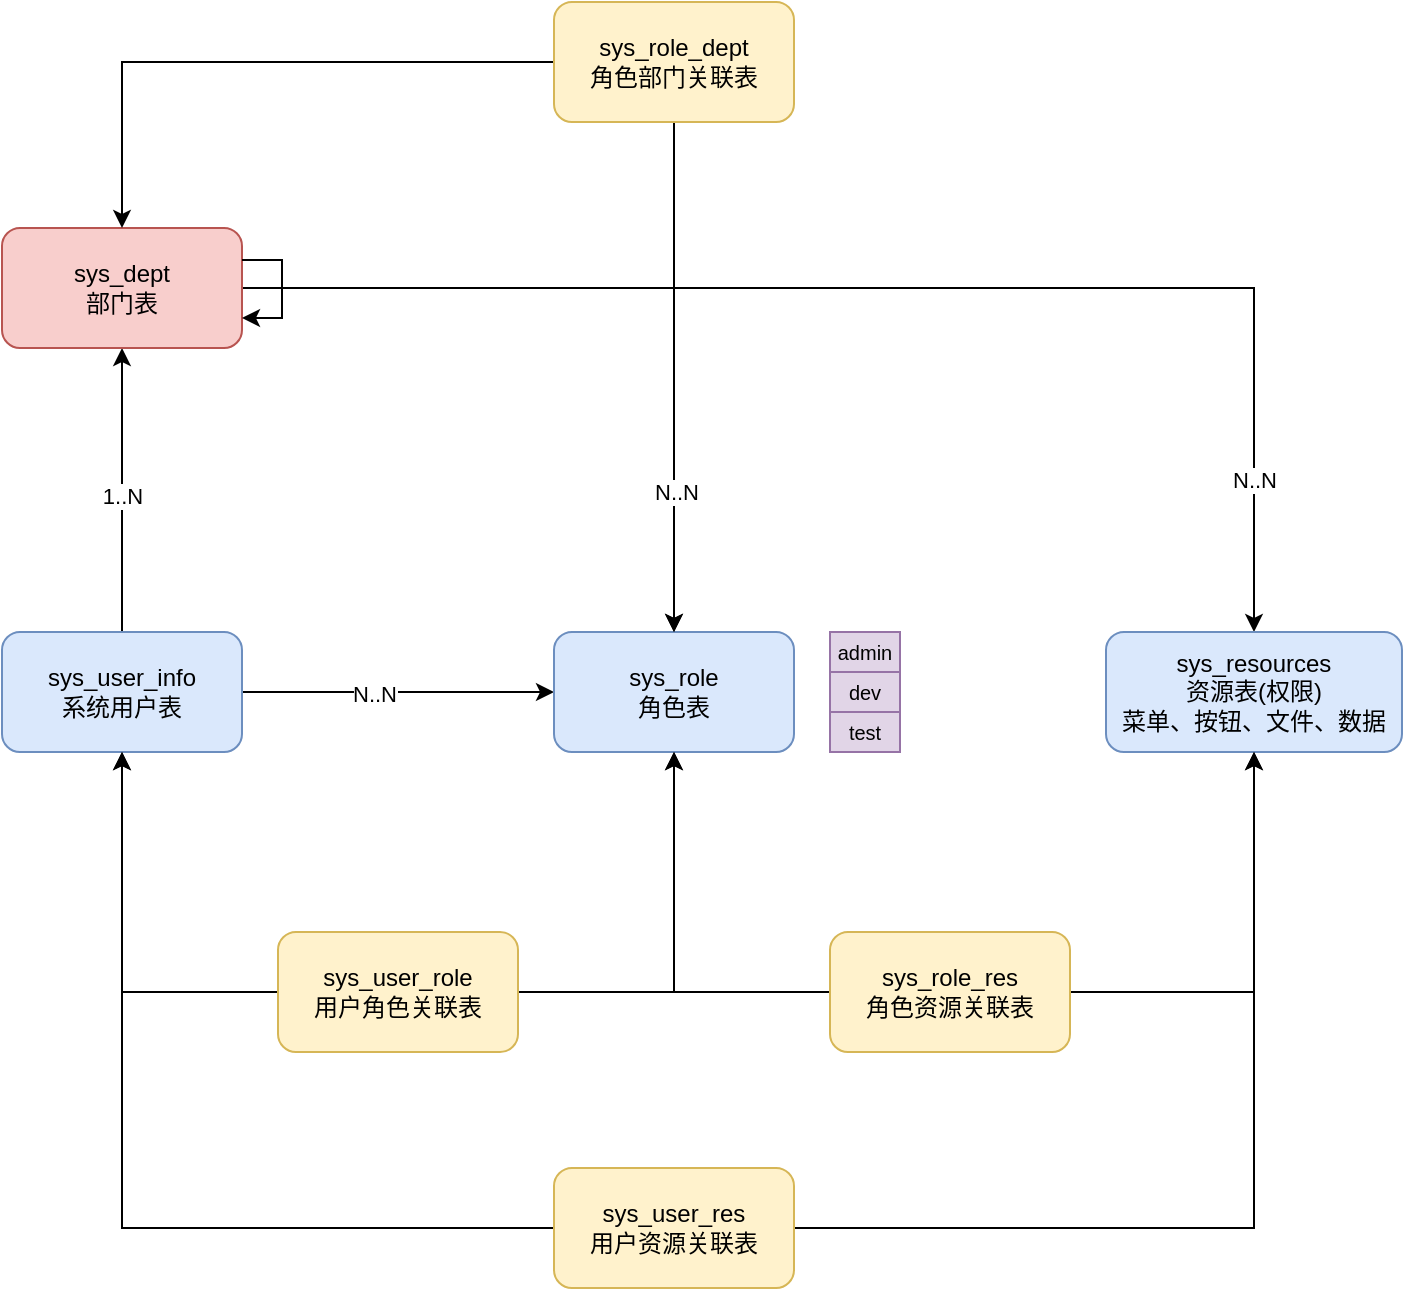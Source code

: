 <mxfile version="24.7.6">
  <diagram name="企业权限系统设计" id="48HeeAEQc3j6dzJv_rDW">
    <mxGraphModel dx="1500" dy="746" grid="0" gridSize="10" guides="1" tooltips="1" connect="1" arrows="1" fold="1" page="1" pageScale="1" pageWidth="1169" pageHeight="827" math="0" shadow="0">
      <root>
        <mxCell id="0" />
        <mxCell id="1" parent="0" />
        <mxCell id="DIW065KW8rdVT469l_Ss-8" style="edgeStyle=orthogonalEdgeStyle;rounded=0;orthogonalLoop=1;jettySize=auto;html=1;entryX=0.5;entryY=1;entryDx=0;entryDy=0;" edge="1" parent="1" source="DIW065KW8rdVT469l_Ss-1" target="DIW065KW8rdVT469l_Ss-3">
          <mxGeometry relative="1" as="geometry" />
        </mxCell>
        <mxCell id="DIW065KW8rdVT469l_Ss-17" value="1..N" style="edgeLabel;html=1;align=center;verticalAlign=middle;resizable=0;points=[];" vertex="1" connectable="0" parent="DIW065KW8rdVT469l_Ss-8">
          <mxGeometry x="-0.011" relative="1" as="geometry">
            <mxPoint y="2" as="offset" />
          </mxGeometry>
        </mxCell>
        <mxCell id="DIW065KW8rdVT469l_Ss-37" style="edgeStyle=orthogonalEdgeStyle;rounded=0;orthogonalLoop=1;jettySize=auto;html=1;entryX=0;entryY=0.5;entryDx=0;entryDy=0;" edge="1" parent="1" source="DIW065KW8rdVT469l_Ss-1" target="DIW065KW8rdVT469l_Ss-2">
          <mxGeometry relative="1" as="geometry" />
        </mxCell>
        <mxCell id="DIW065KW8rdVT469l_Ss-38" value="N..N" style="edgeLabel;html=1;align=center;verticalAlign=middle;resizable=0;points=[];" vertex="1" connectable="0" parent="DIW065KW8rdVT469l_Ss-37">
          <mxGeometry x="-0.156" y="-1" relative="1" as="geometry">
            <mxPoint as="offset" />
          </mxGeometry>
        </mxCell>
        <mxCell id="DIW065KW8rdVT469l_Ss-1" value="sys_user_info&lt;div&gt;系统用户表&lt;/div&gt;" style="rounded=1;whiteSpace=wrap;html=1;fillColor=#dae8fc;strokeColor=#6c8ebf;" vertex="1" parent="1">
          <mxGeometry x="134" y="400" width="120" height="60" as="geometry" />
        </mxCell>
        <mxCell id="DIW065KW8rdVT469l_Ss-2" value="sys_role&lt;div&gt;角色表&lt;/div&gt;" style="rounded=1;whiteSpace=wrap;html=1;fillColor=#dae8fc;strokeColor=#6c8ebf;" vertex="1" parent="1">
          <mxGeometry x="410" y="400" width="120" height="60" as="geometry" />
        </mxCell>
        <mxCell id="DIW065KW8rdVT469l_Ss-39" style="edgeStyle=orthogonalEdgeStyle;rounded=0;orthogonalLoop=1;jettySize=auto;html=1;entryX=0.5;entryY=0;entryDx=0;entryDy=0;" edge="1" parent="1" source="DIW065KW8rdVT469l_Ss-3" target="DIW065KW8rdVT469l_Ss-2">
          <mxGeometry relative="1" as="geometry" />
        </mxCell>
        <mxCell id="DIW065KW8rdVT469l_Ss-43" style="edgeStyle=orthogonalEdgeStyle;rounded=0;orthogonalLoop=1;jettySize=auto;html=1;entryX=0.5;entryY=0;entryDx=0;entryDy=0;" edge="1" parent="1" source="DIW065KW8rdVT469l_Ss-3" target="DIW065KW8rdVT469l_Ss-6">
          <mxGeometry relative="1" as="geometry" />
        </mxCell>
        <mxCell id="DIW065KW8rdVT469l_Ss-44" value="N..N" style="edgeLabel;html=1;align=center;verticalAlign=middle;resizable=0;points=[];" vertex="1" connectable="0" parent="DIW065KW8rdVT469l_Ss-43">
          <mxGeometry x="0.769" relative="1" as="geometry">
            <mxPoint y="2" as="offset" />
          </mxGeometry>
        </mxCell>
        <mxCell id="DIW065KW8rdVT469l_Ss-3" value="sys_dept&lt;div&gt;部门表&lt;/div&gt;" style="rounded=1;whiteSpace=wrap;html=1;fillColor=#f8cecc;strokeColor=#b85450;" vertex="1" parent="1">
          <mxGeometry x="134" y="198" width="120" height="60" as="geometry" />
        </mxCell>
        <mxCell id="DIW065KW8rdVT469l_Ss-40" style="edgeStyle=orthogonalEdgeStyle;rounded=0;orthogonalLoop=1;jettySize=auto;html=1;" edge="1" parent="1" source="DIW065KW8rdVT469l_Ss-4" target="DIW065KW8rdVT469l_Ss-2">
          <mxGeometry relative="1" as="geometry" />
        </mxCell>
        <mxCell id="DIW065KW8rdVT469l_Ss-42" value="N..N" style="edgeLabel;html=1;align=center;verticalAlign=middle;resizable=0;points=[];" vertex="1" connectable="0" parent="DIW065KW8rdVT469l_Ss-40">
          <mxGeometry x="0.374" y="1" relative="1" as="geometry">
            <mxPoint y="10" as="offset" />
          </mxGeometry>
        </mxCell>
        <mxCell id="DIW065KW8rdVT469l_Ss-41" style="edgeStyle=orthogonalEdgeStyle;rounded=0;orthogonalLoop=1;jettySize=auto;html=1;entryX=0.5;entryY=0;entryDx=0;entryDy=0;" edge="1" parent="1" source="DIW065KW8rdVT469l_Ss-4" target="DIW065KW8rdVT469l_Ss-3">
          <mxGeometry relative="1" as="geometry" />
        </mxCell>
        <mxCell id="DIW065KW8rdVT469l_Ss-4" value="sys_role_dept&lt;div&gt;角色部门关联表&lt;/div&gt;" style="rounded=1;whiteSpace=wrap;html=1;fillColor=#fff2cc;strokeColor=#d6b656;" vertex="1" parent="1">
          <mxGeometry x="410" y="85" width="120" height="60" as="geometry" />
        </mxCell>
        <mxCell id="DIW065KW8rdVT469l_Ss-35" style="edgeStyle=orthogonalEdgeStyle;rounded=0;orthogonalLoop=1;jettySize=auto;html=1;entryX=0.5;entryY=1;entryDx=0;entryDy=0;" edge="1" parent="1" source="DIW065KW8rdVT469l_Ss-5" target="DIW065KW8rdVT469l_Ss-1">
          <mxGeometry relative="1" as="geometry" />
        </mxCell>
        <mxCell id="DIW065KW8rdVT469l_Ss-36" style="edgeStyle=orthogonalEdgeStyle;rounded=0;orthogonalLoop=1;jettySize=auto;html=1;entryX=0.5;entryY=1;entryDx=0;entryDy=0;" edge="1" parent="1" source="DIW065KW8rdVT469l_Ss-5" target="DIW065KW8rdVT469l_Ss-2">
          <mxGeometry relative="1" as="geometry" />
        </mxCell>
        <mxCell id="DIW065KW8rdVT469l_Ss-5" value="sys_user_role&lt;div&gt;用户角色关联表&lt;/div&gt;" style="rounded=1;whiteSpace=wrap;html=1;fillColor=#fff2cc;strokeColor=#d6b656;" vertex="1" parent="1">
          <mxGeometry x="272" y="550" width="120" height="60" as="geometry" />
        </mxCell>
        <mxCell id="DIW065KW8rdVT469l_Ss-6" value="sys_resources&lt;div&gt;资源表(权限)&lt;/div&gt;&lt;div&gt;菜单、按钮、文件、数据&lt;/div&gt;" style="rounded=1;whiteSpace=wrap;html=1;fillColor=#dae8fc;strokeColor=#6c8ebf;" vertex="1" parent="1">
          <mxGeometry x="686" y="400" width="148" height="60" as="geometry" />
        </mxCell>
        <mxCell id="DIW065KW8rdVT469l_Ss-45" style="edgeStyle=orthogonalEdgeStyle;rounded=0;orthogonalLoop=1;jettySize=auto;html=1;entryX=0.5;entryY=1;entryDx=0;entryDy=0;" edge="1" parent="1" source="DIW065KW8rdVT469l_Ss-7" target="DIW065KW8rdVT469l_Ss-2">
          <mxGeometry relative="1" as="geometry" />
        </mxCell>
        <mxCell id="DIW065KW8rdVT469l_Ss-46" style="edgeStyle=orthogonalEdgeStyle;rounded=0;orthogonalLoop=1;jettySize=auto;html=1;entryX=0.5;entryY=1;entryDx=0;entryDy=0;" edge="1" parent="1" source="DIW065KW8rdVT469l_Ss-7" target="DIW065KW8rdVT469l_Ss-6">
          <mxGeometry relative="1" as="geometry" />
        </mxCell>
        <mxCell id="DIW065KW8rdVT469l_Ss-7" value="sys_role_res&lt;div&gt;角色资源关联表&lt;/div&gt;" style="rounded=1;whiteSpace=wrap;html=1;fillColor=#fff2cc;strokeColor=#d6b656;" vertex="1" parent="1">
          <mxGeometry x="548" y="550" width="120" height="60" as="geometry" />
        </mxCell>
        <mxCell id="DIW065KW8rdVT469l_Ss-10" style="edgeStyle=orthogonalEdgeStyle;rounded=0;orthogonalLoop=1;jettySize=auto;html=1;entryX=1;entryY=0.75;entryDx=0;entryDy=0;" edge="1" parent="1" source="DIW065KW8rdVT469l_Ss-3" target="DIW065KW8rdVT469l_Ss-3">
          <mxGeometry relative="1" as="geometry">
            <Array as="points">
              <mxPoint x="274" y="214" />
              <mxPoint x="274" y="243" />
            </Array>
          </mxGeometry>
        </mxCell>
        <mxCell id="DIW065KW8rdVT469l_Ss-19" value="" style="shape=table;startSize=0;container=1;collapsible=0;childLayout=tableLayout;fontSize=16;fillColor=#e1d5e7;strokeColor=#9673a6;" vertex="1" parent="1">
          <mxGeometry x="548" y="400" width="35" height="60" as="geometry" />
        </mxCell>
        <mxCell id="DIW065KW8rdVT469l_Ss-20" value="" style="shape=tableRow;horizontal=0;startSize=0;swimlaneHead=0;swimlaneBody=0;strokeColor=inherit;top=0;left=0;bottom=0;right=0;collapsible=0;dropTarget=0;fillColor=none;points=[[0,0.5],[1,0.5]];portConstraint=eastwest;fontSize=16;" vertex="1" parent="DIW065KW8rdVT469l_Ss-19">
          <mxGeometry width="35" height="20" as="geometry" />
        </mxCell>
        <mxCell id="DIW065KW8rdVT469l_Ss-21" value="admin" style="shape=partialRectangle;html=1;whiteSpace=wrap;connectable=0;strokeColor=inherit;overflow=hidden;fillColor=none;top=0;left=0;bottom=0;right=0;pointerEvents=1;fontSize=10;" vertex="1" parent="DIW065KW8rdVT469l_Ss-20">
          <mxGeometry width="35" height="20" as="geometry">
            <mxRectangle width="35" height="20" as="alternateBounds" />
          </mxGeometry>
        </mxCell>
        <mxCell id="DIW065KW8rdVT469l_Ss-24" value="" style="shape=tableRow;horizontal=0;startSize=0;swimlaneHead=0;swimlaneBody=0;strokeColor=inherit;top=0;left=0;bottom=0;right=0;collapsible=0;dropTarget=0;fillColor=none;points=[[0,0.5],[1,0.5]];portConstraint=eastwest;fontSize=16;" vertex="1" parent="DIW065KW8rdVT469l_Ss-19">
          <mxGeometry y="20" width="35" height="20" as="geometry" />
        </mxCell>
        <mxCell id="DIW065KW8rdVT469l_Ss-25" value="dev" style="shape=partialRectangle;html=1;whiteSpace=wrap;connectable=0;strokeColor=inherit;overflow=hidden;fillColor=none;top=0;left=0;bottom=0;right=0;pointerEvents=1;fontSize=10;" vertex="1" parent="DIW065KW8rdVT469l_Ss-24">
          <mxGeometry width="35" height="20" as="geometry">
            <mxRectangle width="35" height="20" as="alternateBounds" />
          </mxGeometry>
        </mxCell>
        <mxCell id="DIW065KW8rdVT469l_Ss-28" value="" style="shape=tableRow;horizontal=0;startSize=0;swimlaneHead=0;swimlaneBody=0;strokeColor=inherit;top=0;left=0;bottom=0;right=0;collapsible=0;dropTarget=0;fillColor=none;points=[[0,0.5],[1,0.5]];portConstraint=eastwest;fontSize=16;" vertex="1" parent="DIW065KW8rdVT469l_Ss-19">
          <mxGeometry y="40" width="35" height="20" as="geometry" />
        </mxCell>
        <mxCell id="DIW065KW8rdVT469l_Ss-29" value="test" style="shape=partialRectangle;html=1;whiteSpace=wrap;connectable=0;strokeColor=inherit;overflow=hidden;fillColor=none;top=0;left=0;bottom=0;right=0;pointerEvents=1;fontSize=10;" vertex="1" parent="DIW065KW8rdVT469l_Ss-28">
          <mxGeometry width="35" height="20" as="geometry">
            <mxRectangle width="35" height="20" as="alternateBounds" />
          </mxGeometry>
        </mxCell>
        <mxCell id="DIW065KW8rdVT469l_Ss-48" style="edgeStyle=orthogonalEdgeStyle;rounded=0;orthogonalLoop=1;jettySize=auto;html=1;entryX=0.5;entryY=1;entryDx=0;entryDy=0;" edge="1" parent="1" source="DIW065KW8rdVT469l_Ss-47" target="DIW065KW8rdVT469l_Ss-1">
          <mxGeometry relative="1" as="geometry" />
        </mxCell>
        <mxCell id="DIW065KW8rdVT469l_Ss-49" style="edgeStyle=orthogonalEdgeStyle;rounded=0;orthogonalLoop=1;jettySize=auto;html=1;" edge="1" parent="1" source="DIW065KW8rdVT469l_Ss-47" target="DIW065KW8rdVT469l_Ss-6">
          <mxGeometry relative="1" as="geometry" />
        </mxCell>
        <mxCell id="DIW065KW8rdVT469l_Ss-47" value="sys_user_res&lt;div&gt;用户资源关联表&lt;/div&gt;" style="rounded=1;whiteSpace=wrap;html=1;fillColor=#fff2cc;strokeColor=#d6b656;" vertex="1" parent="1">
          <mxGeometry x="410" y="668" width="120" height="60" as="geometry" />
        </mxCell>
      </root>
    </mxGraphModel>
  </diagram>
</mxfile>
